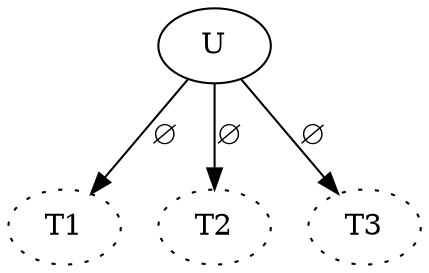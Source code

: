digraph UnionTranslation {
  U -> T1 [label="∅"]
  U -> T2 [label="∅"]
  U -> T3 [label="∅"]
  T1 [style=dotted]
  T2 [style=dotted]
  T3 [style=dotted]
}
